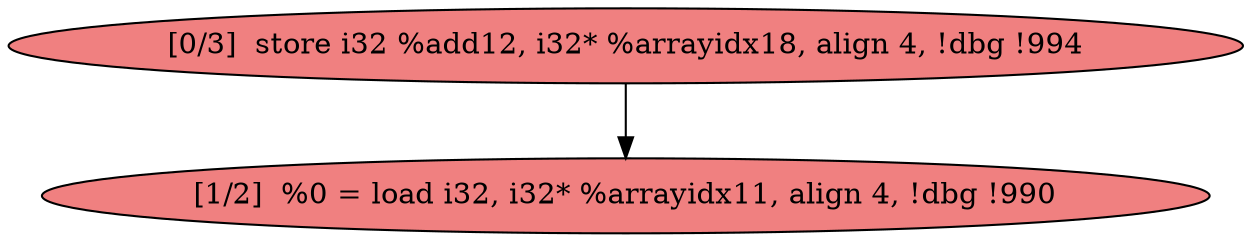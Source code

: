 
digraph G {


node15 [fillcolor=lightcoral,label="[1/2]  %0 = load i32, i32* %arrayidx11, align 4, !dbg !990",shape=ellipse,style=filled ]
node14 [fillcolor=lightcoral,label="[0/3]  store i32 %add12, i32* %arrayidx18, align 4, !dbg !994",shape=ellipse,style=filled ]

node14->node15 [ ]


}
